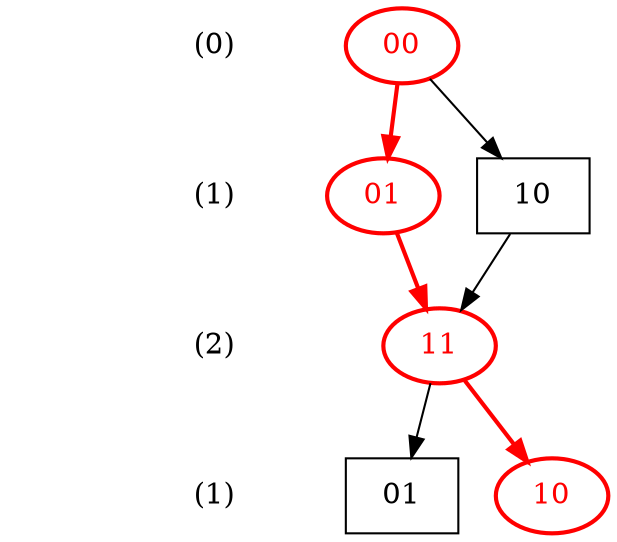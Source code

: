 /*
    dot -T pdf optimal_2.dot -o optimal_2.pdf
*/

digraph optimal_2 {

	node [shape=plaintext]

	/* ranks */

	"rank0" [label="0"]
	"rank1" [label="1"]
	"rank2" [label="2"]
	"rank3" [label="3"]

	"size0" [label="(0)"]
	"size1" [label="(1)"]
	"size2" [label="(2)"]
	"size3" [label="(1)"]

	edge[style=invis]

	"size0" -> "size1" -> "size2" -> "size3"

	node [shape=box]
	edge [style=solid]

	{rank=same; "rank0" [style=invis];
		00 [shape=ellipse,color=red,fontcolor=red,style=bold];
	}

	{rank=same; "rank1" [style=invis];
		01 [shape=ellipse,color=red,fontcolor=red,style=bold];
		10
	}

	00->01 [color=red,style=bold]; 00->10;

	{rank=same; "rank2" [style=invis];
		11 [shape=ellipse,color=red,fontcolor=red,style=bold];
	}

	01->11 [color=red,style=bold];
	10->11;

	{rank=same; "rank3" [style=invis];
		"01a" [label="01"];
		"10a" [label="10",shape=ellipse,color=red,fontcolor=red,style=bold];
	}

	11->"01a"; 11->"10a" [color=red,style=bold];
}

